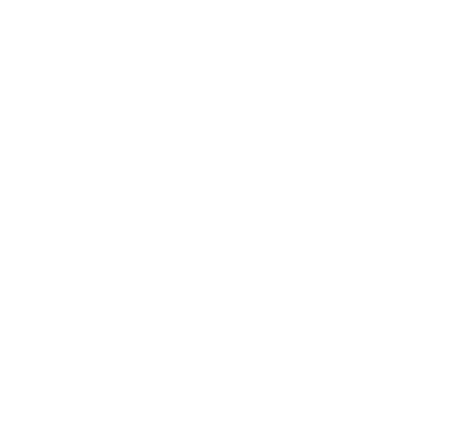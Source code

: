 digraph {
    graph [
        bgcolor="#00000000",
        rankdir=LR,
        ];
    node [color=white, fontcolor="#FFFFFF"];
    edge [color=white];

    x1 [label="", shape=box];
    x2 [label="", shape=box];
    x3 [label="", shape=box];

    f0 [label="f", shape=circle];
    f1 [label="f", shape=circle];
    f2 [label="f", shape=circle];
    f3 [label="f", shape=circle];
    
    y0 [label="", shape=box];
    y1 [label="", shape=box];
    y2 [label="", shape=box];
    y3 [label="", shape=box];

    x1 -> f0 -> y0;
    x1 -> f1 -> y1;
    x2 -> f1;
    x2 -> f2 -> y2;
    x3 -> f2;
    x3 -> f3 -> y3;
}
